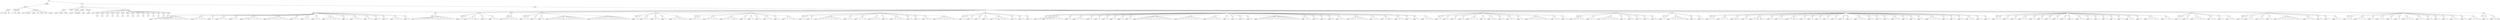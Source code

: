 digraph Tree {
	"t0" [label = "TEI"];
	"t1" [label = "teiHeader"];
	"t2" [label = "fileDesc"];
	"t3" [label = "titleStmt"];
	"t4" [label = "title"];
	"t5" [label = "author"];
	"t6" [label = "date"];
	"t7" [label = "publicationStmt"];
	"t8" [label = "p"];
	"t9" [label = "idno"];
	"t10" [label = "rights"];
	"t11" [label = "SourceDesc"];
	"t12" [label = "genre"];
	"t13" [label = "inspiration"];
	"t14" [label = "structure"];
	"t15" [label = "type"];
	"t16" [label = "periode"];
	"t17" [label = "taille"];
	"t18" [label = "permalien"];
	"t19" [label = "text"];
	"t20" [label = "front"];
	"t21" [label = "docTitle"];
	"t22" [label = "titlePart"];
	"t23" [label = "titlePart"];
	"t24" [label = "titlePart"];
	"t25" [label = "docDate"];
	"t26" [label = "docAuthor"];
	"t27" [label = "docImprint"];
	"t28" [label = "privilege"];
	"t29" [label = "acheveImprime"];
	"t30" [label = "printer"];
	"t31" [label = "performance"];
	"t32" [label = "premiere"];
	"t33" [label = "castList"];
	"t34" [label = "head"];
	"t35" [label = "castItem"];
	"t36" [label = "role"];
	"t37" [label = "castItem"];
	"t38" [label = "role"];
	"t39" [label = "castItem"];
	"t40" [label = "role"];
	"t41" [label = "castItem"];
	"t42" [label = "role"];
	"t43" [label = "castItem"];
	"t44" [label = "role"];
	"t45" [label = "castItem"];
	"t46" [label = "role"];
	"t47" [label = "castItem"];
	"t48" [label = "role"];
	"t49" [label = "castItem"];
	"t50" [label = "role"];
	"t51" [label = "castItem"];
	"t52" [label = "role"];
	"t53" [label = "castItem"];
	"t54" [label = "role"];
	"t55" [label = "castItem"];
	"t56" [label = "role"];
	"t57" [label = "castItem"];
	"t58" [label = "role"];
	"t59" [label = "castItem"];
	"t60" [label = "role"];
	"t61" [label = "castItem"];
	"t62" [label = "role"];
	"t63" [label = "castItem"];
	"t64" [label = "role"];
	"t65" [label = "set"];
	"t66" [label = "body"];
	"t67" [label = "div1"];
	"t68" [label = "head"];
	"t69" [label = "div2"];
	"t70" [label = "head"];
	"t71" [label = "sp"];
	"t72" [label = "speaker"];
	"t73" [label = "l"];
	"t74" [label = "l"];
	"t75" [label = "l"];
	"t76" [label = "l"];
	"t77" [label = "l"];
	"t78" [label = "l"];
	"t79" [label = "l"];
	"t80" [label = "l"];
	"t81" [label = "l"];
	"t82" [label = "l"];
	"t83" [label = "l"];
	"t84" [label = "l"];
	"t85" [label = "sp"];
	"t86" [label = "speaker"];
	"t87" [label = "l"];
	"t88" [label = "l"];
	"t89" [label = "l"];
	"t90" [label = "l"];
	"t91" [label = "sp"];
	"t92" [label = "speaker"];
	"t93" [label = "l"];
	"t94" [label = "sp"];
	"t95" [label = "speaker"];
	"t96" [label = "l"];
	"t97" [label = "l"];
	"t98" [label = "l"];
	"t99" [label = "sp"];
	"t100" [label = "speaker"];
	"t101" [label = "l"];
	"t102" [label = "l"];
	"t103" [label = "sp"];
	"t104" [label = "speaker"];
	"t105" [label = "l"];
	"t106" [label = "note"];
	"t107" [label = "l"];
	"t108" [label = "l"];
	"t109" [label = "l"];
	"t110" [label = "l"];
	"t111" [label = "sp"];
	"t112" [label = "speaker"];
	"t113" [label = "note"];
	"t114" [label = "l"];
	"t115" [label = "l"];
	"t116" [label = "l"];
	"t117" [label = "l"];
	"t118" [label = "l"];
	"t119" [label = "l"];
	"t120" [label = "sp"];
	"t121" [label = "speaker"];
	"t122" [label = "l"];
	"t123" [label = "l"];
	"t124" [label = "sp"];
	"t125" [label = "speaker"];
	"t126" [label = "l"];
	"t127" [label = "l"];
	"t128" [label = "sp"];
	"t129" [label = "speaker"];
	"t130" [label = "l"];
	"t131" [label = "l"];
	"t132" [label = "sp"];
	"t133" [label = "speaker"];
	"t134" [label = "l"];
	"t135" [label = "l"];
	"t136" [label = "l"];
	"t137" [label = "l"];
	"t138" [label = "l"];
	"t139" [label = "sp"];
	"t140" [label = "speaker"];
	"t141" [label = "l"];
	"t142" [label = "sp"];
	"t143" [label = "speaker"];
	"t144" [label = "l"];
	"t145" [label = "l"];
	"t146" [label = "l"];
	"t147" [label = "sp"];
	"t148" [label = "speaker"];
	"t149" [label = "l"];
	"t150" [label = "l"];
	"t151" [label = "sp"];
	"t152" [label = "speaker"];
	"t153" [label = "l"];
	"t154" [label = "sp"];
	"t155" [label = "speaker"];
	"t156" [label = "l"];
	"t157" [label = "sp"];
	"t158" [label = "speaker"];
	"t159" [label = "l"];
	"t160" [label = "l"];
	"t161" [label = "l"];
	"t162" [label = "sp"];
	"t163" [label = "speaker"];
	"t164" [label = "l"];
	"t165" [label = "div2"];
	"t166" [label = "head"];
	"t167" [label = "sp"];
	"t168" [label = "speaker"];
	"t169" [label = "l"];
	"t170" [label = "l"];
	"t171" [label = "l"];
	"t172" [label = "l"];
	"t173" [label = "l"];
	"t174" [label = "l"];
	"t175" [label = "l"];
	"t176" [label = "l"];
	"t177" [label = "l"];
	"t178" [label = "l"];
	"t179" [label = "l"];
	"t180" [label = "l"];
	"t181" [label = "l"];
	"t182" [label = "div2"];
	"t183" [label = "head"];
	"t184" [label = "sp"];
	"t185" [label = "speaker"];
	"t186" [label = "l"];
	"t187" [label = "sp"];
	"t188" [label = "speaker"];
	"t189" [label = "l"];
	"t190" [label = "l"];
	"t191" [label = "note"];
	"t192" [label = "l"];
	"t193" [label = "sp"];
	"t194" [label = "speaker"];
	"t195" [label = "l"];
	"t196" [label = "sp"];
	"t197" [label = "speaker"];
	"t198" [label = "l"];
	"t199" [label = "l"];
	"t200" [label = "div2"];
	"t201" [label = "head"];
	"t202" [label = "sp"];
	"t203" [label = "speaker"];
	"t204" [label = "l"];
	"t205" [label = "l"];
	"t206" [label = "l"];
	"t207" [label = "l"];
	"t208" [label = "l"];
	"t209" [label = "div2"];
	"t210" [label = "head"];
	"t211" [label = "sp"];
	"t212" [label = "speaker"];
	"t213" [label = "l"];
	"t214" [label = "l"];
	"t215" [label = "sp"];
	"t216" [label = "speaker"];
	"t217" [label = "l"];
	"t218" [label = "sp"];
	"t219" [label = "speaker"];
	"t220" [label = "l"];
	"t221" [label = "sp"];
	"t222" [label = "speaker"];
	"t223" [label = "l"];
	"t224" [label = "l"];
	"t225" [label = "l"];
	"t226" [label = "l"];
	"t227" [label = "note"];
	"t228" [label = "l"];
	"t229" [label = "l"];
	"t230" [label = "l"];
	"t231" [label = "l"];
	"t232" [label = "l"];
	"t233" [label = "l"];
	"t234" [label = "l"];
	"t235" [label = "sp"];
	"t236" [label = "speaker"];
	"t237" [label = "l"];
	"t238" [label = "l"];
	"t239" [label = "l"];
	"t240" [label = "l"];
	"t241" [label = "l"];
	"t242" [label = "l"];
	"t243" [label = "l"];
	"t244" [label = "l"];
	"t245" [label = "l"];
	"t246" [label = "l"];
	"t247" [label = "l"];
	"t248" [label = "l"];
	"t249" [label = "l"];
	"t250" [label = "div2"];
	"t251" [label = "head"];
	"t252" [label = "sp"];
	"t253" [label = "speaker"];
	"t254" [label = "l"];
	"t255" [label = "sp"];
	"t256" [label = "speaker"];
	"t257" [label = "l"];
	"t258" [label = "l"];
	"t259" [label = "sp"];
	"t260" [label = "speaker"];
	"t261" [label = "l"];
	"t262" [label = "l"];
	"t263" [label = "sp"];
	"t264" [label = "speaker"];
	"t265" [label = "l"];
	"t266" [label = "sp"];
	"t267" [label = "speaker"];
	"t268" [label = "l"];
	"t269" [label = "l"];
	"t270" [label = "l"];
	"t271" [label = "l"];
	"t272" [label = "l"];
	"t273" [label = "div2"];
	"t274" [label = "head"];
	"t275" [label = "sp"];
	"t276" [label = "speaker"];
	"t277" [label = "l"];
	"t278" [label = "l"];
	"t279" [label = "l"];
	"t280" [label = "sp"];
	"t281" [label = "speaker"];
	"t282" [label = "l"];
	"t283" [label = "l"];
	"t284" [label = "l"];
	"t285" [label = "l"];
	"t286" [label = "sp"];
	"t287" [label = "speaker"];
	"t288" [label = "l"];
	"t289" [label = "l"];
	"t290" [label = "l"];
	"t291" [label = "note"];
	"t292" [label = "l"];
	"t293" [label = "sp"];
	"t294" [label = "speaker"];
	"t295" [label = "l"];
	"t296" [label = "sp"];
	"t297" [label = "speaker"];
	"t298" [label = "l"];
	"t299" [label = "sp"];
	"t300" [label = "speaker"];
	"t301" [label = "l"];
	"t302" [label = "sp"];
	"t303" [label = "speaker"];
	"t304" [label = "l"];
	"t305" [label = "l"];
	"t306" [label = "sp"];
	"t307" [label = "speaker"];
	"t308" [label = "l"];
	"t309" [label = "sp"];
	"t310" [label = "speaker"];
	"t311" [label = "l"];
	"t312" [label = "l"];
	"t313" [label = "l"];
	"t314" [label = "l"];
	"t315" [label = "div2"];
	"t316" [label = "head"];
	"t317" [label = "sp"];
	"t318" [label = "speaker"];
	"t319" [label = "l"];
	"t320" [label = "sp"];
	"t321" [label = "speaker"];
	"t322" [label = "l"];
	"t323" [label = "sp"];
	"t324" [label = "speaker"];
	"t325" [label = "l"];
	"t326" [label = "l"];
	"t327" [label = "l"];
	"t328" [label = "l"];
	"t329" [label = "l"];
	"t330" [label = "l"];
	"t331" [label = "l"];
	"t332" [label = "l"];
	"t333" [label = "sp"];
	"t334" [label = "speaker"];
	"t335" [label = "l"];
	"t336" [label = "l"];
	"t337" [label = "sp"];
	"t338" [label = "speaker"];
	"t339" [label = "l"];
	"t340" [label = "l"];
	"t341" [label = "l"];
	"t342" [label = "sp"];
	"t343" [label = "speaker"];
	"t344" [label = "l"];
	"t345" [label = "l"];
	"t346" [label = "l"];
	"t347" [label = "sp"];
	"t348" [label = "speaker"];
	"t349" [label = "l"];
	"t350" [label = "sp"];
	"t351" [label = "speaker"];
	"t352" [label = "l"];
	"t353" [label = "l"];
	"t354" [label = "l"];
	"t355" [label = "l"];
	"t356" [label = "sp"];
	"t357" [label = "speaker"];
	"t358" [label = "l"];
	"t359" [label = "sp"];
	"t360" [label = "speaker"];
	"t361" [label = "l"];
	"t362" [label = "sp"];
	"t363" [label = "speaker"];
	"t364" [label = "l"];
	"t365" [label = "l"];
	"t366" [label = "sp"];
	"t367" [label = "speaker"];
	"t368" [label = "l"];
	"t369" [label = "l"];
	"t370" [label = "l"];
	"t371" [label = "l"];
	"t372" [label = "l"];
	"t373" [label = "l"];
	"t374" [label = "l"];
	"t375" [label = "div2"];
	"t376" [label = "head"];
	"t377" [label = "sp"];
	"t378" [label = "speaker"];
	"t379" [label = "l"];
	"t380" [label = "sp"];
	"t381" [label = "speaker"];
	"t382" [label = "l"];
	"t383" [label = "sp"];
	"t384" [label = "speaker"];
	"t385" [label = "l"];
	"t386" [label = "sp"];
	"t387" [label = "speaker"];
	"t388" [label = "l"];
	"t389" [label = "sp"];
	"t390" [label = "speaker"];
	"t391" [label = "l"];
	"t392" [label = "stage"];
	"t393" [label = "l"];
	"t394" [label = "l"];
	"t395" [label = "l"];
	"t396" [label = "sp"];
	"t397" [label = "speaker"];
	"t398" [label = "l"];
	"t399" [label = "sp"];
	"t400" [label = "speaker"];
	"t401" [label = "l"];
	"t402" [label = "sp"];
	"t403" [label = "speaker"];
	"t404" [label = "l"];
	"t405" [label = "div2"];
	"t406" [label = "head"];
	"t407" [label = "stage"];
	"t408" [label = "sp"];
	"t409" [label = "speaker"];
	"t410" [label = "l"];
	"t411" [label = "sp"];
	"t412" [label = "speaker"];
	"t413" [label = "l"];
	"t414" [label = "l"];
	"t415" [label = "l"];
	"t416" [label = "l"];
	"t417" [label = "l"];
	"t418" [label = "l"];
	"t419" [label = "sp"];
	"t420" [label = "speaker"];
	"t421" [label = "l"];
	"t422" [label = "sp"];
	"t423" [label = "speaker"];
	"t424" [label = "l"];
	"t425" [label = "l"];
	"t426" [label = "l"];
	"t427" [label = "sp"];
	"t428" [label = "speaker"];
	"t429" [label = "l"];
	"t430" [label = "sp"];
	"t431" [label = "speaker"];
	"t432" [label = "l"];
	"t433" [label = "sp"];
	"t434" [label = "speaker"];
	"t435" [label = "l"];
	"t436" [label = "sp"];
	"t437" [label = "speaker"];
	"t438" [label = "l"];
	"t439" [label = "sp"];
	"t440" [label = "speaker"];
	"t441" [label = "l"];
	"t442" [label = "sp"];
	"t443" [label = "speaker"];
	"t444" [label = "l"];
	"t445" [label = "sp"];
	"t446" [label = "speaker"];
	"t447" [label = "l"];
	"t448" [label = "l"];
	"t449" [label = "l"];
	"t450" [label = "l"];
	"t451" [label = "l"];
	"t452" [label = "l"];
	"t453" [label = "l"];
	"t454" [label = "l"];
	"t455" [label = "l"];
	"t456" [label = "l"];
	"t457" [label = "l"];
	"t458" [label = "l"];
	"t459" [label = "sp"];
	"t460" [label = "speaker"];
	"t461" [label = "l"];
	"t462" [label = "l"];
	"t463" [label = "l"];
	"t464" [label = "l"];
	"t465" [label = "l"];
	"t466" [label = "l"];
	"t467" [label = "l"];
	"t468" [label = "l"];
	"t469" [label = "sp"];
	"t470" [label = "speaker"];
	"t471" [label = "l"];
	"t472" [label = "l"];
	"t473" [label = "l"];
	"t474" [label = "l"];
	"t475" [label = "l"];
	"t476" [label = "sp"];
	"t477" [label = "speaker"];
	"t478" [label = "l"];
	"t479" [label = "sp"];
	"t480" [label = "speaker"];
	"t481" [label = "l"];
	"t482" [label = "sp"];
	"t483" [label = "speaker"];
	"t484" [label = "l"];
	"t485" [label = "sp"];
	"t486" [label = "speaker"];
	"t487" [label = "l"];
	"t488" [label = "sp"];
	"t489" [label = "speaker"];
	"t490" [label = "l"];
	"t491" [label = "l"];
	"t492" [label = "l"];
	"t493" [label = "l"];
	"t494" [label = "l"];
	"t495" [label = "l"];
	"t496" [label = "l"];
	"t497" [label = "l"];
	"t498" [label = "l"];
	"t499" [label = "l"];
	"t500" [label = "l"];
	"t501" [label = "l"];
	"t502" [label = "l"];
	"t503" [label = "l"];
	"t504" [label = "sp"];
	"t505" [label = "speaker"];
	"t506" [label = "l"];
	"t507" [label = "l"];
	"t508" [label = "sp"];
	"t509" [label = "speaker"];
	"t510" [label = "l"];
	"t511" [label = "sp"];
	"t512" [label = "speaker"];
	"t513" [label = "l"];
	"t514" [label = "sp"];
	"t515" [label = "speaker"];
	"t516" [label = "l"];
	"t517" [label = "sp"];
	"t518" [label = "speaker"];
	"t519" [label = "l"];
	"t520" [label = "l"];
	"t521" [label = "sp"];
	"t522" [label = "speaker"];
	"t523" [label = "l"];
	"t524" [label = "l"];
	"t525" [label = "l"];
	"t526" [label = "l"];
	"t527" [label = "l"];
	"t528" [label = "l"];
	"t529" [label = "sp"];
	"t530" [label = "speaker"];
	"t531" [label = "l"];
	"t532" [label = "l"];
	"t533" [label = "sp"];
	"t534" [label = "speaker"];
	"t535" [label = "l"];
	"t536" [label = "note"];
	"t537" [label = "l"];
	"t538" [label = "sp"];
	"t539" [label = "speaker"];
	"t540" [label = "l"];
	"t541" [label = "l"];
	"t542" [label = "sp"];
	"t543" [label = "speaker"];
	"t544" [label = "l"];
	"t545" [label = "sp"];
	"t546" [label = "speaker"];
	"t547" [label = "l"];
	"t548" [label = "sp"];
	"t549" [label = "speaker"];
	"t550" [label = "l"];
	"t551" [label = "l"];
	"t552" [label = "l"];
	"t553" [label = "div2"];
	"t554" [label = "head"];
	"t555" [label = "sp"];
	"t556" [label = "speaker"];
	"t557" [label = "l"];
	"t558" [label = "sp"];
	"t559" [label = "speaker"];
	"t560" [label = "l"];
	"t561" [label = "sp"];
	"t562" [label = "speaker"];
	"t563" [label = "l"];
	"t564" [label = "sp"];
	"t565" [label = "speaker"];
	"t566" [label = "l"];
	"t567" [label = "sp"];
	"t568" [label = "speaker"];
	"t569" [label = "l"];
	"t570" [label = "l"];
	"t571" [label = "l"];
	"t572" [label = "sp"];
	"t573" [label = "speaker"];
	"t574" [label = "l"];
	"t575" [label = "sp"];
	"t576" [label = "speaker"];
	"t577" [label = "l"];
	"t578" [label = "l"];
	"t579" [label = "sp"];
	"t580" [label = "speaker"];
	"t581" [label = "l"];
	"t582" [label = "sp"];
	"t583" [label = "speaker"];
	"t584" [label = "l"];
	"t585" [label = "l"];
	"t586" [label = "sp"];
	"t587" [label = "speaker"];
	"t588" [label = "l"];
	"t589" [label = "sp"];
	"t590" [label = "speaker"];
	"t591" [label = "l"];
	"t592" [label = "l"];
	"t593" [label = "l"];
	"t594" [label = "l"];
	"t595" [label = "l"];
	"t596" [label = "l"];
	"t597" [label = "l"];
	"t598" [label = "sp"];
	"t599" [label = "speaker"];
	"t600" [label = "l"];
	"t601" [label = "l"];
	"t602" [label = "sp"];
	"t603" [label = "speaker"];
	"t604" [label = "l"];
	"t605" [label = "div2"];
	"t606" [label = "head"];
	"t607" [label = "sp"];
	"t608" [label = "speaker"];
	"t609" [label = "l"];
	"t610" [label = "l"];
	"t611" [label = "l"];
	"t612" [label = "l"];
	"t613" [label = "sp"];
	"t614" [label = "speaker"];
	"t615" [label = "l"];
	"t616" [label = "l"];
	"t617" [label = "sp"];
	"t618" [label = "speaker"];
	"t619" [label = "l"];
	"t620" [label = "l"];
	"t621" [label = "l"];
	"t622" [label = "l"];
	"t623" [label = "l"];
	"t624" [label = "l"];
	"t625" [label = "sp"];
	"t626" [label = "speaker"];
	"t627" [label = "l"];
	"t628" [label = "sp"];
	"t629" [label = "speaker"];
	"t630" [label = "l"];
	"t631" [label = "sp"];
	"t632" [label = "speaker"];
	"t633" [label = "l"];
	"t634" [label = "sp"];
	"t635" [label = "speaker"];
	"t636" [label = "l"];
	"t637" [label = "sp"];
	"t638" [label = "speaker"];
	"t639" [label = "l"];
	"t640" [label = "div2"];
	"t641" [label = "head"];
	"t642" [label = "sp"];
	"t643" [label = "speaker"];
	"t644" [label = "l"];
	"t645" [label = "sp"];
	"t646" [label = "speaker"];
	"t647" [label = "l"];
	"t648" [label = "l"];
	"t649" [label = "l"];
	"t650" [label = "l"];
	"t651" [label = "l"];
	"t652" [label = "note"];
	"t653" [label = "sp"];
	"t654" [label = "speaker"];
	"t655" [label = "l"];
	"t656" [label = "sp"];
	"t657" [label = "speaker"];
	"t658" [label = "l"];
	"t659" [label = "div2"];
	"t660" [label = "head"];
	"t661" [label = "sp"];
	"t662" [label = "speaker"];
	"t663" [label = "l"];
	"t664" [label = "l"];
	"t665" [label = "sp"];
	"t666" [label = "speaker"];
	"t667" [label = "l"];
	"t668" [label = "l"];
	"t669" [label = "l"];
	"t670" [label = "sp"];
	"t671" [label = "speaker"];
	"t672" [label = "note"];
	"t673" [label = "l"];
	"t674" [label = "sp"];
	"t675" [label = "speaker"];
	"t676" [label = "l"];
	"t677" [label = "sp"];
	"t678" [label = "speaker"];
	"t679" [label = "l"];
	"t680" [label = "note"];
	"t681" [label = "note"];
	"t682" [label = "l"];
	"t683" [label = "sp"];
	"t684" [label = "speaker"];
	"t685" [label = "l"];
	"t686" [label = "sp"];
	"t687" [label = "speaker"];
	"t688" [label = "l"];
	"t689" [label = "l"];
	"t690" [label = "sp"];
	"t691" [label = "speaker"];
	"t692" [label = "l"];
	"t693" [label = "note"];
	"t694" [label = "l"];
	"t695" [label = "sp"];
	"t696" [label = "speaker"];
	"t697" [label = "l"];
	"t698" [label = "sp"];
	"t699" [label = "speaker"];
	"t700" [label = "l"];
	"t701" [label = "sp"];
	"t702" [label = "speaker"];
	"t703" [label = "l"];
	"t704" [label = "sp"];
	"t705" [label = "speaker"];
	"t706" [label = "l"];
	"t707" [label = "sp"];
	"t708" [label = "speaker"];
	"t709" [label = "l"];
	"t710" [label = "sp"];
	"t711" [label = "speaker"];
	"t712" [label = "l"];
	"t713" [label = "sp"];
	"t714" [label = "speaker"];
	"t715" [label = "l"];
	"t716" [label = "sp"];
	"t717" [label = "speaker"];
	"t718" [label = "l"];
	"t719" [label = "l"];
	"t720" [label = "l"];
	"t721" [label = "sp"];
	"t722" [label = "speaker"];
	"t723" [label = "l"];
	"t724" [label = "sp"];
	"t725" [label = "speaker"];
	"t726" [label = "l"];
	"t727" [label = "sp"];
	"t728" [label = "speaker"];
	"t729" [label = "l"];
	"t730" [label = "sp"];
	"t731" [label = "speaker"];
	"t732" [label = "l"];
	"t733" [label = "l"];
	"t734" [label = "sp"];
	"t735" [label = "speaker"];
	"t736" [label = "l"];
	"t737" [label = "sp"];
	"t738" [label = "speaker"];
	"t739" [label = "l"];
	"t740" [label = "sp"];
	"t741" [label = "speaker"];
	"t742" [label = "l"];
	"t743" [label = "sp"];
	"t744" [label = "speaker"];
	"t745" [label = "l"];
	"t746" [label = "l"];
	"t747" [label = "l"];
	"t748" [label = "l"];
	"t749" [label = "sp"];
	"t750" [label = "speaker"];
	"t751" [label = "l"];
	"t752" [label = "sp"];
	"t753" [label = "speaker"];
	"t754" [label = "l"];
	"t755" [label = "sp"];
	"t756" [label = "speaker"];
	"t757" [label = "l"];
	"t758" [label = "sp"];
	"t759" [label = "speaker"];
	"t760" [label = "l"];
	"t761" [label = "l"];
	"t762" [label = "sp"];
	"t763" [label = "speaker"];
	"t764" [label = "l"];
	"t765" [label = "sp"];
	"t766" [label = "speaker"];
	"t767" [label = "l"];
	"t768" [label = "div2"];
	"t769" [label = "head"];
	"t770" [label = "sp"];
	"t771" [label = "speaker"];
	"t772" [label = "l"];
	"t773" [label = "l"];
	"t774" [label = "sp"];
	"t775" [label = "speaker"];
	"t776" [label = "l"];
	"t777" [label = "sp"];
	"t778" [label = "speaker"];
	"t779" [label = "l"];
	"t780" [label = "sp"];
	"t781" [label = "speaker"];
	"t782" [label = "l"];
	"t783" [label = "l"];
	"t784" [label = "sp"];
	"t785" [label = "speaker"];
	"t786" [label = "l"];
	"t787" [label = "sp"];
	"t788" [label = "speaker"];
	"t789" [label = "l"];
	"t790" [label = "sp"];
	"t791" [label = "speaker"];
	"t792" [label = "l"];
	"t793" [label = "sp"];
	"t794" [label = "speaker"];
	"t795" [label = "l"];
	"t796" [label = "sp"];
	"t797" [label = "speaker"];
	"t798" [label = "l"];
	"t799" [label = "sp"];
	"t800" [label = "speaker"];
	"t801" [label = "l"];
	"t802" [label = "sp"];
	"t803" [label = "speaker"];
	"t804" [label = "l"];
	"t805" [label = "l"];
	"t806" [label = "sp"];
	"t807" [label = "speaker"];
	"t808" [label = "l"];
	"t809" [label = "sp"];
	"t810" [label = "speaker"];
	"t811" [label = "l"];
	"t812" [label = "sp"];
	"t813" [label = "speaker"];
	"t814" [label = "l"];
	"t815" [label = "sp"];
	"t816" [label = "speaker"];
	"t817" [label = "l"];
	"t818" [label = "sp"];
	"t819" [label = "speaker"];
	"t820" [label = "l"];
	"t821" [label = "sp"];
	"t822" [label = "speaker"];
	"t823" [label = "l"];
	"t824" [label = "l"];
	"t825" [label = "sp"];
	"t826" [label = "speaker"];
	"t827" [label = "l"];
	"t828" [label = "sp"];
	"t829" [label = "speaker"];
	"t830" [label = "l"];
	"t831" [label = "l"];
	"t832" [label = "l"];
	"t833" [label = "l"];
	"t834" [label = "sp"];
	"t835" [label = "speaker"];
	"t836" [label = "l"];
	"t837" [label = "l"];
	"t838" [label = "l"];
	"t839" [label = "div2"];
	"t840" [label = "head"];
	"t841" [label = "sp"];
	"t842" [label = "speaker"];
	"t843" [label = "l"];
	"t844" [label = "sp"];
	"t845" [label = "speaker"];
	"t846" [label = "l"];
	"t847" [label = "sp"];
	"t848" [label = "speaker"];
	"t849" [label = "l"];
	"t850" [label = "l"];
	"t851" [label = "l"];
	"t852" [label = "l"];
	"t853" [label = "sp"];
	"t854" [label = "speaker"];
	"t855" [label = "l"];
	"t856" [label = "l"];
	"t857" [label = "sp"];
	"t858" [label = "speaker"];
	"t859" [label = "l"];
	"t860" [label = "sp"];
	"t861" [label = "speaker"];
	"t862" [label = "l"];
	"t863" [label = "l"];
	"t864" [label = "div2"];
	"t865" [label = "head"];
	"t866" [label = "sp"];
	"t867" [label = "speaker"];
	"t868" [label = "l"];
	"t869" [label = "sp"];
	"t870" [label = "speaker"];
	"t871" [label = "l"];
	"t872" [label = "l"];
	"t873" [label = "sp"];
	"t874" [label = "speaker"];
	"t875" [label = "l"];
	"t876" [label = "l"];
	"t877" [label = "sp"];
	"t878" [label = "speaker"];
	"t879" [label = "l"];
	"t880" [label = "sp"];
	"t881" [label = "speaker"];
	"t882" [label = "l"];
	"t883" [label = "l"];
	"t884" [label = "l"];
	"t885" [label = "l"];
	"t886" [label = "l"];
	"t887" [label = "l"];
	"t888" [label = "l"];
	"t889" [label = "l"];
	"t890" [label = "sp"];
	"t891" [label = "speaker"];
	"t892" [label = "l"];
	"t893" [label = "l"];
	"t894" [label = "l"];
	"t895" [label = "sp"];
	"t896" [label = "speaker"];
	"t897" [label = "l"];
	"t898" [label = "sp"];
	"t899" [label = "speaker"];
	"t900" [label = "l"];
	"t901" [label = "sp"];
	"t902" [label = "speaker"];
	"t903" [label = "l"];
	"t904" [label = "l"];
	"t905" [label = "div2"];
	"t906" [label = "head"];
	"t907" [label = "sp"];
	"t908" [label = "speaker"];
	"t909" [label = "l"];
	"t910" [label = "l"];
	"t911" [label = "sp"];
	"t912" [label = "speaker"];
	"t913" [label = "l"];
	"t914" [label = "l"];
	"t915" [label = "l"];
	"t916" [label = "sp"];
	"t917" [label = "speaker"];
	"t918" [label = "l"];
	"t919" [label = "sp"];
	"t920" [label = "speaker"];
	"t921" [label = "l"];
	"t922" [label = "l"];
	"t923" [label = "sp"];
	"t924" [label = "speaker"];
	"t925" [label = "l"];
	"t926" [label = "sp"];
	"t927" [label = "speaker"];
	"t928" [label = "l"];
	"t929" [label = "sp"];
	"t930" [label = "speaker"];
	"t931" [label = "l"];
	"t932" [label = "l"];
	"t933" [label = "l"];
	"t934" [label = "sp"];
	"t935" [label = "speaker"];
	"t936" [label = "l"];
	"t937" [label = "l"];
	"t938" [label = "sp"];
	"t939" [label = "speaker"];
	"t940" [label = "l"];
	"t941" [label = "sp"];
	"t942" [label = "speaker"];
	"t943" [label = "l"];
	"t944" [label = "sp"];
	"t945" [label = "speaker"];
	"t946" [label = "l"];
	"t947" [label = "sp"];
	"t948" [label = "speaker"];
	"t949" [label = "l"];
	"t950" [label = "l"];
	"t951" [label = "sp"];
	"t952" [label = "speaker"];
	"t953" [label = "l"];
	"t954" [label = "sp"];
	"t955" [label = "speaker"];
	"t956" [label = "l"];
	"t957" [label = "l"];
	"t958" [label = "l"];
	"t959" [label = "div2"];
	"t960" [label = "head"];
	"t961" [label = "sp"];
	"t962" [label = "speaker"];
	"t963" [label = "l"];
	"t964" [label = "sp"];
	"t965" [label = "speaker"];
	"t966" [label = "l"];
	"t967" [label = "note"];
	"t0" -> "t1";
	"t1" -> "t2";
	"t2" -> "t3";
	"t3" -> "t4";
	"t3" -> "t5";
	"t3" -> "t6";
	"t2" -> "t7";
	"t7" -> "t8";
	"t7" -> "t9";
	"t7" -> "t10";
	"t2" -> "t11";
	"t11" -> "t12";
	"t11" -> "t13";
	"t11" -> "t14";
	"t11" -> "t15";
	"t11" -> "t16";
	"t11" -> "t17";
	"t11" -> "t18";
	"t0" -> "t19";
	"t19" -> "t20";
	"t20" -> "t21";
	"t21" -> "t22";
	"t21" -> "t23";
	"t21" -> "t24";
	"t20" -> "t25";
	"t20" -> "t26";
	"t20" -> "t27";
	"t27" -> "t28";
	"t27" -> "t29";
	"t27" -> "t30";
	"t20" -> "t31";
	"t31" -> "t32";
	"t20" -> "t33";
	"t33" -> "t34";
	"t33" -> "t35";
	"t35" -> "t36";
	"t33" -> "t37";
	"t37" -> "t38";
	"t33" -> "t39";
	"t39" -> "t40";
	"t33" -> "t41";
	"t41" -> "t42";
	"t33" -> "t43";
	"t43" -> "t44";
	"t33" -> "t45";
	"t45" -> "t46";
	"t33" -> "t47";
	"t47" -> "t48";
	"t33" -> "t49";
	"t49" -> "t50";
	"t33" -> "t51";
	"t51" -> "t52";
	"t33" -> "t53";
	"t53" -> "t54";
	"t33" -> "t55";
	"t55" -> "t56";
	"t33" -> "t57";
	"t57" -> "t58";
	"t33" -> "t59";
	"t59" -> "t60";
	"t33" -> "t61";
	"t61" -> "t62";
	"t33" -> "t63";
	"t63" -> "t64";
	"t20" -> "t65";
	"t19" -> "t66";
	"t66" -> "t67";
	"t67" -> "t68";
	"t67" -> "t69";
	"t69" -> "t70";
	"t69" -> "t71";
	"t71" -> "t72";
	"t71" -> "t73";
	"t71" -> "t74";
	"t71" -> "t75";
	"t71" -> "t76";
	"t71" -> "t77";
	"t71" -> "t78";
	"t71" -> "t79";
	"t71" -> "t80";
	"t71" -> "t81";
	"t71" -> "t82";
	"t71" -> "t83";
	"t71" -> "t84";
	"t69" -> "t85";
	"t85" -> "t86";
	"t85" -> "t87";
	"t85" -> "t88";
	"t85" -> "t89";
	"t85" -> "t90";
	"t69" -> "t91";
	"t91" -> "t92";
	"t91" -> "t93";
	"t69" -> "t94";
	"t94" -> "t95";
	"t94" -> "t96";
	"t94" -> "t97";
	"t94" -> "t98";
	"t69" -> "t99";
	"t99" -> "t100";
	"t99" -> "t101";
	"t99" -> "t102";
	"t69" -> "t103";
	"t103" -> "t104";
	"t103" -> "t105";
	"t103" -> "t106";
	"t103" -> "t107";
	"t103" -> "t108";
	"t103" -> "t109";
	"t103" -> "t110";
	"t69" -> "t111";
	"t111" -> "t112";
	"t111" -> "t113";
	"t111" -> "t114";
	"t111" -> "t115";
	"t111" -> "t116";
	"t111" -> "t117";
	"t111" -> "t118";
	"t111" -> "t119";
	"t69" -> "t120";
	"t120" -> "t121";
	"t120" -> "t122";
	"t120" -> "t123";
	"t69" -> "t124";
	"t124" -> "t125";
	"t124" -> "t126";
	"t124" -> "t127";
	"t69" -> "t128";
	"t128" -> "t129";
	"t128" -> "t130";
	"t128" -> "t131";
	"t69" -> "t132";
	"t132" -> "t133";
	"t132" -> "t134";
	"t132" -> "t135";
	"t132" -> "t136";
	"t132" -> "t137";
	"t132" -> "t138";
	"t69" -> "t139";
	"t139" -> "t140";
	"t139" -> "t141";
	"t69" -> "t142";
	"t142" -> "t143";
	"t142" -> "t144";
	"t142" -> "t145";
	"t142" -> "t146";
	"t69" -> "t147";
	"t147" -> "t148";
	"t147" -> "t149";
	"t147" -> "t150";
	"t69" -> "t151";
	"t151" -> "t152";
	"t151" -> "t153";
	"t69" -> "t154";
	"t154" -> "t155";
	"t154" -> "t156";
	"t69" -> "t157";
	"t157" -> "t158";
	"t157" -> "t159";
	"t157" -> "t160";
	"t157" -> "t161";
	"t69" -> "t162";
	"t162" -> "t163";
	"t162" -> "t164";
	"t67" -> "t165";
	"t165" -> "t166";
	"t165" -> "t167";
	"t167" -> "t168";
	"t167" -> "t169";
	"t167" -> "t170";
	"t167" -> "t171";
	"t167" -> "t172";
	"t167" -> "t173";
	"t167" -> "t174";
	"t167" -> "t175";
	"t167" -> "t176";
	"t167" -> "t177";
	"t167" -> "t178";
	"t167" -> "t179";
	"t167" -> "t180";
	"t167" -> "t181";
	"t67" -> "t182";
	"t182" -> "t183";
	"t182" -> "t184";
	"t184" -> "t185";
	"t184" -> "t186";
	"t182" -> "t187";
	"t187" -> "t188";
	"t187" -> "t189";
	"t187" -> "t190";
	"t187" -> "t191";
	"t187" -> "t192";
	"t182" -> "t193";
	"t193" -> "t194";
	"t193" -> "t195";
	"t182" -> "t196";
	"t196" -> "t197";
	"t196" -> "t198";
	"t196" -> "t199";
	"t67" -> "t200";
	"t200" -> "t201";
	"t200" -> "t202";
	"t202" -> "t203";
	"t202" -> "t204";
	"t202" -> "t205";
	"t202" -> "t206";
	"t202" -> "t207";
	"t202" -> "t208";
	"t67" -> "t209";
	"t209" -> "t210";
	"t209" -> "t211";
	"t211" -> "t212";
	"t211" -> "t213";
	"t211" -> "t214";
	"t209" -> "t215";
	"t215" -> "t216";
	"t215" -> "t217";
	"t209" -> "t218";
	"t218" -> "t219";
	"t218" -> "t220";
	"t209" -> "t221";
	"t221" -> "t222";
	"t221" -> "t223";
	"t221" -> "t224";
	"t221" -> "t225";
	"t221" -> "t226";
	"t221" -> "t227";
	"t221" -> "t228";
	"t221" -> "t229";
	"t221" -> "t230";
	"t221" -> "t231";
	"t221" -> "t232";
	"t221" -> "t233";
	"t221" -> "t234";
	"t209" -> "t235";
	"t235" -> "t236";
	"t235" -> "t237";
	"t235" -> "t238";
	"t235" -> "t239";
	"t235" -> "t240";
	"t235" -> "t241";
	"t235" -> "t242";
	"t235" -> "t243";
	"t235" -> "t244";
	"t235" -> "t245";
	"t235" -> "t246";
	"t235" -> "t247";
	"t235" -> "t248";
	"t235" -> "t249";
	"t67" -> "t250";
	"t250" -> "t251";
	"t250" -> "t252";
	"t252" -> "t253";
	"t252" -> "t254";
	"t250" -> "t255";
	"t255" -> "t256";
	"t255" -> "t257";
	"t255" -> "t258";
	"t250" -> "t259";
	"t259" -> "t260";
	"t259" -> "t261";
	"t259" -> "t262";
	"t250" -> "t263";
	"t263" -> "t264";
	"t263" -> "t265";
	"t250" -> "t266";
	"t266" -> "t267";
	"t266" -> "t268";
	"t266" -> "t269";
	"t266" -> "t270";
	"t266" -> "t271";
	"t266" -> "t272";
	"t67" -> "t273";
	"t273" -> "t274";
	"t273" -> "t275";
	"t275" -> "t276";
	"t275" -> "t277";
	"t275" -> "t278";
	"t275" -> "t279";
	"t273" -> "t280";
	"t280" -> "t281";
	"t280" -> "t282";
	"t280" -> "t283";
	"t280" -> "t284";
	"t280" -> "t285";
	"t273" -> "t286";
	"t286" -> "t287";
	"t286" -> "t288";
	"t286" -> "t289";
	"t286" -> "t290";
	"t286" -> "t291";
	"t286" -> "t292";
	"t273" -> "t293";
	"t293" -> "t294";
	"t293" -> "t295";
	"t273" -> "t296";
	"t296" -> "t297";
	"t296" -> "t298";
	"t273" -> "t299";
	"t299" -> "t300";
	"t299" -> "t301";
	"t273" -> "t302";
	"t302" -> "t303";
	"t302" -> "t304";
	"t302" -> "t305";
	"t273" -> "t306";
	"t306" -> "t307";
	"t306" -> "t308";
	"t273" -> "t309";
	"t309" -> "t310";
	"t309" -> "t311";
	"t309" -> "t312";
	"t309" -> "t313";
	"t309" -> "t314";
	"t67" -> "t315";
	"t315" -> "t316";
	"t315" -> "t317";
	"t317" -> "t318";
	"t317" -> "t319";
	"t315" -> "t320";
	"t320" -> "t321";
	"t320" -> "t322";
	"t315" -> "t323";
	"t323" -> "t324";
	"t323" -> "t325";
	"t323" -> "t326";
	"t323" -> "t327";
	"t323" -> "t328";
	"t323" -> "t329";
	"t323" -> "t330";
	"t323" -> "t331";
	"t323" -> "t332";
	"t315" -> "t333";
	"t333" -> "t334";
	"t333" -> "t335";
	"t333" -> "t336";
	"t315" -> "t337";
	"t337" -> "t338";
	"t337" -> "t339";
	"t337" -> "t340";
	"t337" -> "t341";
	"t315" -> "t342";
	"t342" -> "t343";
	"t342" -> "t344";
	"t342" -> "t345";
	"t342" -> "t346";
	"t315" -> "t347";
	"t347" -> "t348";
	"t347" -> "t349";
	"t315" -> "t350";
	"t350" -> "t351";
	"t350" -> "t352";
	"t350" -> "t353";
	"t350" -> "t354";
	"t350" -> "t355";
	"t315" -> "t356";
	"t356" -> "t357";
	"t356" -> "t358";
	"t315" -> "t359";
	"t359" -> "t360";
	"t359" -> "t361";
	"t315" -> "t362";
	"t362" -> "t363";
	"t362" -> "t364";
	"t362" -> "t365";
	"t315" -> "t366";
	"t366" -> "t367";
	"t366" -> "t368";
	"t366" -> "t369";
	"t366" -> "t370";
	"t366" -> "t371";
	"t366" -> "t372";
	"t366" -> "t373";
	"t366" -> "t374";
	"t67" -> "t375";
	"t375" -> "t376";
	"t375" -> "t377";
	"t377" -> "t378";
	"t377" -> "t379";
	"t375" -> "t380";
	"t380" -> "t381";
	"t380" -> "t382";
	"t375" -> "t383";
	"t383" -> "t384";
	"t383" -> "t385";
	"t375" -> "t386";
	"t386" -> "t387";
	"t386" -> "t388";
	"t375" -> "t389";
	"t389" -> "t390";
	"t389" -> "t391";
	"t389" -> "t392";
	"t389" -> "t393";
	"t389" -> "t394";
	"t389" -> "t395";
	"t375" -> "t396";
	"t396" -> "t397";
	"t396" -> "t398";
	"t375" -> "t399";
	"t399" -> "t400";
	"t399" -> "t401";
	"t375" -> "t402";
	"t402" -> "t403";
	"t402" -> "t404";
	"t67" -> "t405";
	"t405" -> "t406";
	"t405" -> "t407";
	"t405" -> "t408";
	"t408" -> "t409";
	"t408" -> "t410";
	"t405" -> "t411";
	"t411" -> "t412";
	"t411" -> "t413";
	"t411" -> "t414";
	"t411" -> "t415";
	"t411" -> "t416";
	"t411" -> "t417";
	"t411" -> "t418";
	"t405" -> "t419";
	"t419" -> "t420";
	"t419" -> "t421";
	"t405" -> "t422";
	"t422" -> "t423";
	"t422" -> "t424";
	"t422" -> "t425";
	"t422" -> "t426";
	"t405" -> "t427";
	"t427" -> "t428";
	"t427" -> "t429";
	"t405" -> "t430";
	"t430" -> "t431";
	"t430" -> "t432";
	"t405" -> "t433";
	"t433" -> "t434";
	"t433" -> "t435";
	"t405" -> "t436";
	"t436" -> "t437";
	"t436" -> "t438";
	"t405" -> "t439";
	"t439" -> "t440";
	"t439" -> "t441";
	"t405" -> "t442";
	"t442" -> "t443";
	"t442" -> "t444";
	"t405" -> "t445";
	"t445" -> "t446";
	"t445" -> "t447";
	"t445" -> "t448";
	"t445" -> "t449";
	"t445" -> "t450";
	"t445" -> "t451";
	"t445" -> "t452";
	"t445" -> "t453";
	"t445" -> "t454";
	"t445" -> "t455";
	"t445" -> "t456";
	"t445" -> "t457";
	"t445" -> "t458";
	"t405" -> "t459";
	"t459" -> "t460";
	"t459" -> "t461";
	"t459" -> "t462";
	"t459" -> "t463";
	"t459" -> "t464";
	"t459" -> "t465";
	"t459" -> "t466";
	"t459" -> "t467";
	"t459" -> "t468";
	"t405" -> "t469";
	"t469" -> "t470";
	"t469" -> "t471";
	"t469" -> "t472";
	"t469" -> "t473";
	"t469" -> "t474";
	"t469" -> "t475";
	"t405" -> "t476";
	"t476" -> "t477";
	"t476" -> "t478";
	"t405" -> "t479";
	"t479" -> "t480";
	"t479" -> "t481";
	"t405" -> "t482";
	"t482" -> "t483";
	"t482" -> "t484";
	"t405" -> "t485";
	"t485" -> "t486";
	"t485" -> "t487";
	"t405" -> "t488";
	"t488" -> "t489";
	"t488" -> "t490";
	"t488" -> "t491";
	"t488" -> "t492";
	"t488" -> "t493";
	"t488" -> "t494";
	"t488" -> "t495";
	"t488" -> "t496";
	"t488" -> "t497";
	"t488" -> "t498";
	"t488" -> "t499";
	"t488" -> "t500";
	"t488" -> "t501";
	"t488" -> "t502";
	"t488" -> "t503";
	"t405" -> "t504";
	"t504" -> "t505";
	"t504" -> "t506";
	"t504" -> "t507";
	"t405" -> "t508";
	"t508" -> "t509";
	"t508" -> "t510";
	"t405" -> "t511";
	"t511" -> "t512";
	"t511" -> "t513";
	"t405" -> "t514";
	"t514" -> "t515";
	"t514" -> "t516";
	"t405" -> "t517";
	"t517" -> "t518";
	"t517" -> "t519";
	"t517" -> "t520";
	"t405" -> "t521";
	"t521" -> "t522";
	"t521" -> "t523";
	"t521" -> "t524";
	"t521" -> "t525";
	"t521" -> "t526";
	"t521" -> "t527";
	"t521" -> "t528";
	"t405" -> "t529";
	"t529" -> "t530";
	"t529" -> "t531";
	"t529" -> "t532";
	"t405" -> "t533";
	"t533" -> "t534";
	"t533" -> "t535";
	"t533" -> "t536";
	"t533" -> "t537";
	"t405" -> "t538";
	"t538" -> "t539";
	"t538" -> "t540";
	"t538" -> "t541";
	"t405" -> "t542";
	"t542" -> "t543";
	"t542" -> "t544";
	"t405" -> "t545";
	"t545" -> "t546";
	"t545" -> "t547";
	"t405" -> "t548";
	"t548" -> "t549";
	"t548" -> "t550";
	"t548" -> "t551";
	"t548" -> "t552";
	"t67" -> "t553";
	"t553" -> "t554";
	"t553" -> "t555";
	"t555" -> "t556";
	"t555" -> "t557";
	"t553" -> "t558";
	"t558" -> "t559";
	"t558" -> "t560";
	"t553" -> "t561";
	"t561" -> "t562";
	"t561" -> "t563";
	"t553" -> "t564";
	"t564" -> "t565";
	"t564" -> "t566";
	"t553" -> "t567";
	"t567" -> "t568";
	"t567" -> "t569";
	"t567" -> "t570";
	"t567" -> "t571";
	"t553" -> "t572";
	"t572" -> "t573";
	"t572" -> "t574";
	"t553" -> "t575";
	"t575" -> "t576";
	"t575" -> "t577";
	"t575" -> "t578";
	"t553" -> "t579";
	"t579" -> "t580";
	"t579" -> "t581";
	"t553" -> "t582";
	"t582" -> "t583";
	"t582" -> "t584";
	"t582" -> "t585";
	"t553" -> "t586";
	"t586" -> "t587";
	"t586" -> "t588";
	"t553" -> "t589";
	"t589" -> "t590";
	"t589" -> "t591";
	"t589" -> "t592";
	"t589" -> "t593";
	"t589" -> "t594";
	"t589" -> "t595";
	"t589" -> "t596";
	"t589" -> "t597";
	"t553" -> "t598";
	"t598" -> "t599";
	"t598" -> "t600";
	"t598" -> "t601";
	"t553" -> "t602";
	"t602" -> "t603";
	"t602" -> "t604";
	"t67" -> "t605";
	"t605" -> "t606";
	"t605" -> "t607";
	"t607" -> "t608";
	"t607" -> "t609";
	"t607" -> "t610";
	"t607" -> "t611";
	"t607" -> "t612";
	"t605" -> "t613";
	"t613" -> "t614";
	"t613" -> "t615";
	"t613" -> "t616";
	"t605" -> "t617";
	"t617" -> "t618";
	"t617" -> "t619";
	"t617" -> "t620";
	"t617" -> "t621";
	"t617" -> "t622";
	"t617" -> "t623";
	"t617" -> "t624";
	"t605" -> "t625";
	"t625" -> "t626";
	"t625" -> "t627";
	"t605" -> "t628";
	"t628" -> "t629";
	"t628" -> "t630";
	"t605" -> "t631";
	"t631" -> "t632";
	"t631" -> "t633";
	"t605" -> "t634";
	"t634" -> "t635";
	"t634" -> "t636";
	"t605" -> "t637";
	"t637" -> "t638";
	"t637" -> "t639";
	"t67" -> "t640";
	"t640" -> "t641";
	"t640" -> "t642";
	"t642" -> "t643";
	"t642" -> "t644";
	"t640" -> "t645";
	"t645" -> "t646";
	"t645" -> "t647";
	"t645" -> "t648";
	"t645" -> "t649";
	"t645" -> "t650";
	"t645" -> "t651";
	"t645" -> "t652";
	"t640" -> "t653";
	"t653" -> "t654";
	"t653" -> "t655";
	"t640" -> "t656";
	"t656" -> "t657";
	"t656" -> "t658";
	"t67" -> "t659";
	"t659" -> "t660";
	"t659" -> "t661";
	"t661" -> "t662";
	"t661" -> "t663";
	"t661" -> "t664";
	"t659" -> "t665";
	"t665" -> "t666";
	"t665" -> "t667";
	"t665" -> "t668";
	"t665" -> "t669";
	"t659" -> "t670";
	"t670" -> "t671";
	"t670" -> "t672";
	"t670" -> "t673";
	"t659" -> "t674";
	"t674" -> "t675";
	"t674" -> "t676";
	"t659" -> "t677";
	"t677" -> "t678";
	"t677" -> "t679";
	"t677" -> "t680";
	"t677" -> "t681";
	"t677" -> "t682";
	"t659" -> "t683";
	"t683" -> "t684";
	"t683" -> "t685";
	"t659" -> "t686";
	"t686" -> "t687";
	"t686" -> "t688";
	"t686" -> "t689";
	"t659" -> "t690";
	"t690" -> "t691";
	"t690" -> "t692";
	"t690" -> "t693";
	"t690" -> "t694";
	"t659" -> "t695";
	"t695" -> "t696";
	"t695" -> "t697";
	"t659" -> "t698";
	"t698" -> "t699";
	"t698" -> "t700";
	"t659" -> "t701";
	"t701" -> "t702";
	"t701" -> "t703";
	"t659" -> "t704";
	"t704" -> "t705";
	"t704" -> "t706";
	"t659" -> "t707";
	"t707" -> "t708";
	"t707" -> "t709";
	"t659" -> "t710";
	"t710" -> "t711";
	"t710" -> "t712";
	"t659" -> "t713";
	"t713" -> "t714";
	"t713" -> "t715";
	"t659" -> "t716";
	"t716" -> "t717";
	"t716" -> "t718";
	"t716" -> "t719";
	"t716" -> "t720";
	"t659" -> "t721";
	"t721" -> "t722";
	"t721" -> "t723";
	"t659" -> "t724";
	"t724" -> "t725";
	"t724" -> "t726";
	"t659" -> "t727";
	"t727" -> "t728";
	"t727" -> "t729";
	"t659" -> "t730";
	"t730" -> "t731";
	"t730" -> "t732";
	"t730" -> "t733";
	"t659" -> "t734";
	"t734" -> "t735";
	"t734" -> "t736";
	"t659" -> "t737";
	"t737" -> "t738";
	"t737" -> "t739";
	"t659" -> "t740";
	"t740" -> "t741";
	"t740" -> "t742";
	"t659" -> "t743";
	"t743" -> "t744";
	"t743" -> "t745";
	"t743" -> "t746";
	"t743" -> "t747";
	"t743" -> "t748";
	"t659" -> "t749";
	"t749" -> "t750";
	"t749" -> "t751";
	"t659" -> "t752";
	"t752" -> "t753";
	"t752" -> "t754";
	"t659" -> "t755";
	"t755" -> "t756";
	"t755" -> "t757";
	"t659" -> "t758";
	"t758" -> "t759";
	"t758" -> "t760";
	"t758" -> "t761";
	"t659" -> "t762";
	"t762" -> "t763";
	"t762" -> "t764";
	"t659" -> "t765";
	"t765" -> "t766";
	"t765" -> "t767";
	"t67" -> "t768";
	"t768" -> "t769";
	"t768" -> "t770";
	"t770" -> "t771";
	"t770" -> "t772";
	"t770" -> "t773";
	"t768" -> "t774";
	"t774" -> "t775";
	"t774" -> "t776";
	"t768" -> "t777";
	"t777" -> "t778";
	"t777" -> "t779";
	"t768" -> "t780";
	"t780" -> "t781";
	"t780" -> "t782";
	"t780" -> "t783";
	"t768" -> "t784";
	"t784" -> "t785";
	"t784" -> "t786";
	"t768" -> "t787";
	"t787" -> "t788";
	"t787" -> "t789";
	"t768" -> "t790";
	"t790" -> "t791";
	"t790" -> "t792";
	"t768" -> "t793";
	"t793" -> "t794";
	"t793" -> "t795";
	"t768" -> "t796";
	"t796" -> "t797";
	"t796" -> "t798";
	"t768" -> "t799";
	"t799" -> "t800";
	"t799" -> "t801";
	"t768" -> "t802";
	"t802" -> "t803";
	"t802" -> "t804";
	"t802" -> "t805";
	"t768" -> "t806";
	"t806" -> "t807";
	"t806" -> "t808";
	"t768" -> "t809";
	"t809" -> "t810";
	"t809" -> "t811";
	"t768" -> "t812";
	"t812" -> "t813";
	"t812" -> "t814";
	"t768" -> "t815";
	"t815" -> "t816";
	"t815" -> "t817";
	"t768" -> "t818";
	"t818" -> "t819";
	"t818" -> "t820";
	"t768" -> "t821";
	"t821" -> "t822";
	"t821" -> "t823";
	"t821" -> "t824";
	"t768" -> "t825";
	"t825" -> "t826";
	"t825" -> "t827";
	"t768" -> "t828";
	"t828" -> "t829";
	"t828" -> "t830";
	"t828" -> "t831";
	"t828" -> "t832";
	"t828" -> "t833";
	"t768" -> "t834";
	"t834" -> "t835";
	"t834" -> "t836";
	"t834" -> "t837";
	"t834" -> "t838";
	"t67" -> "t839";
	"t839" -> "t840";
	"t839" -> "t841";
	"t841" -> "t842";
	"t841" -> "t843";
	"t839" -> "t844";
	"t844" -> "t845";
	"t844" -> "t846";
	"t839" -> "t847";
	"t847" -> "t848";
	"t847" -> "t849";
	"t847" -> "t850";
	"t847" -> "t851";
	"t847" -> "t852";
	"t839" -> "t853";
	"t853" -> "t854";
	"t853" -> "t855";
	"t853" -> "t856";
	"t839" -> "t857";
	"t857" -> "t858";
	"t857" -> "t859";
	"t839" -> "t860";
	"t860" -> "t861";
	"t860" -> "t862";
	"t860" -> "t863";
	"t67" -> "t864";
	"t864" -> "t865";
	"t864" -> "t866";
	"t866" -> "t867";
	"t866" -> "t868";
	"t864" -> "t869";
	"t869" -> "t870";
	"t869" -> "t871";
	"t869" -> "t872";
	"t864" -> "t873";
	"t873" -> "t874";
	"t873" -> "t875";
	"t873" -> "t876";
	"t864" -> "t877";
	"t877" -> "t878";
	"t877" -> "t879";
	"t864" -> "t880";
	"t880" -> "t881";
	"t880" -> "t882";
	"t880" -> "t883";
	"t880" -> "t884";
	"t880" -> "t885";
	"t880" -> "t886";
	"t880" -> "t887";
	"t880" -> "t888";
	"t880" -> "t889";
	"t864" -> "t890";
	"t890" -> "t891";
	"t890" -> "t892";
	"t890" -> "t893";
	"t890" -> "t894";
	"t864" -> "t895";
	"t895" -> "t896";
	"t895" -> "t897";
	"t864" -> "t898";
	"t898" -> "t899";
	"t898" -> "t900";
	"t864" -> "t901";
	"t901" -> "t902";
	"t901" -> "t903";
	"t901" -> "t904";
	"t67" -> "t905";
	"t905" -> "t906";
	"t905" -> "t907";
	"t907" -> "t908";
	"t907" -> "t909";
	"t907" -> "t910";
	"t905" -> "t911";
	"t911" -> "t912";
	"t911" -> "t913";
	"t911" -> "t914";
	"t911" -> "t915";
	"t905" -> "t916";
	"t916" -> "t917";
	"t916" -> "t918";
	"t905" -> "t919";
	"t919" -> "t920";
	"t919" -> "t921";
	"t919" -> "t922";
	"t905" -> "t923";
	"t923" -> "t924";
	"t923" -> "t925";
	"t905" -> "t926";
	"t926" -> "t927";
	"t926" -> "t928";
	"t905" -> "t929";
	"t929" -> "t930";
	"t929" -> "t931";
	"t929" -> "t932";
	"t929" -> "t933";
	"t905" -> "t934";
	"t934" -> "t935";
	"t934" -> "t936";
	"t934" -> "t937";
	"t905" -> "t938";
	"t938" -> "t939";
	"t938" -> "t940";
	"t905" -> "t941";
	"t941" -> "t942";
	"t941" -> "t943";
	"t905" -> "t944";
	"t944" -> "t945";
	"t944" -> "t946";
	"t905" -> "t947";
	"t947" -> "t948";
	"t947" -> "t949";
	"t947" -> "t950";
	"t905" -> "t951";
	"t951" -> "t952";
	"t951" -> "t953";
	"t905" -> "t954";
	"t954" -> "t955";
	"t954" -> "t956";
	"t954" -> "t957";
	"t954" -> "t958";
	"t67" -> "t959";
	"t959" -> "t960";
	"t959" -> "t961";
	"t961" -> "t962";
	"t961" -> "t963";
	"t959" -> "t964";
	"t964" -> "t965";
	"t964" -> "t966";
	"t964" -> "t967";
}
